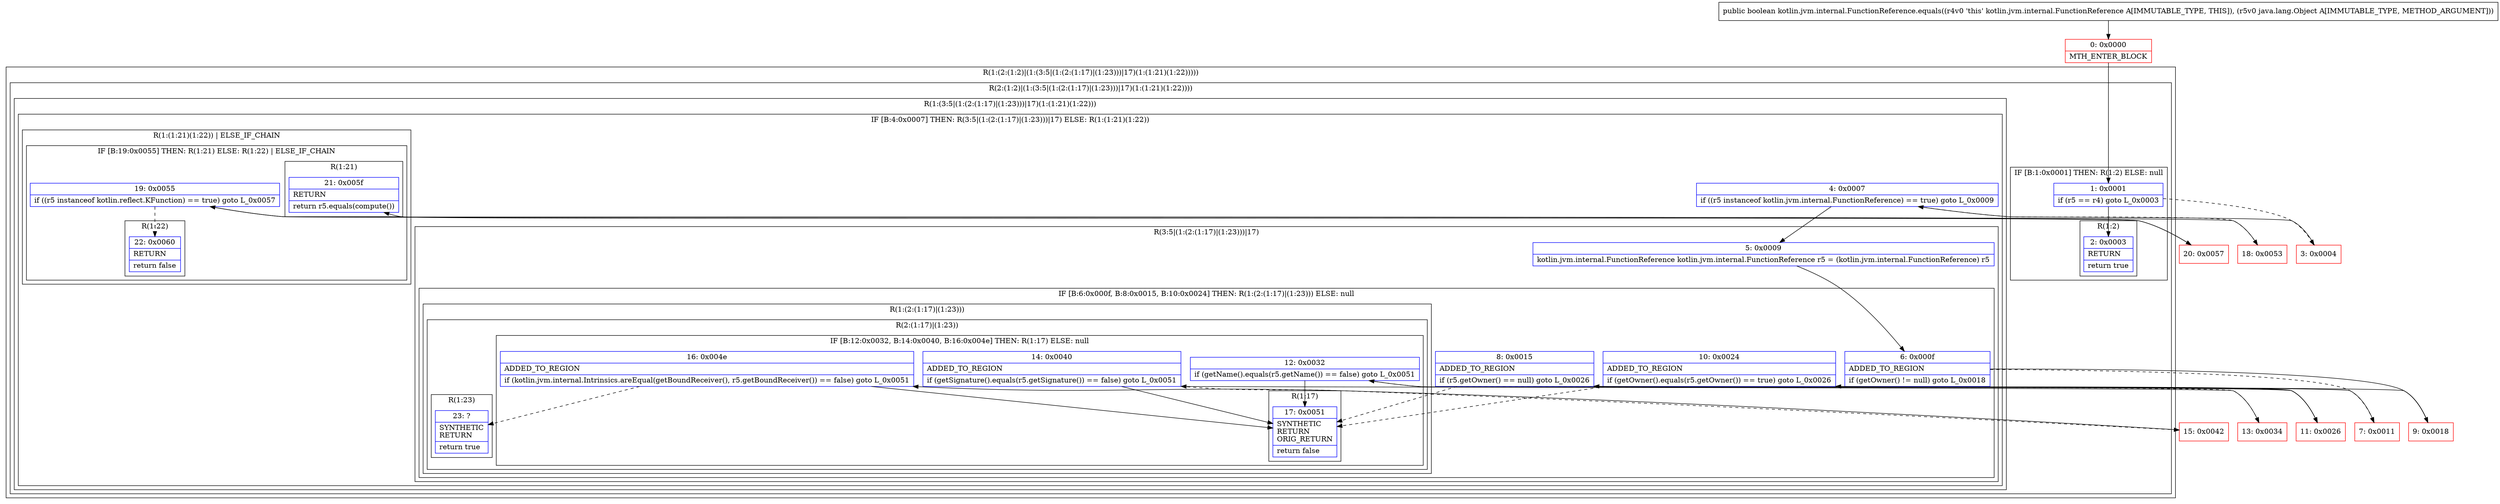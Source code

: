 digraph "CFG forkotlin.jvm.internal.FunctionReference.equals(Ljava\/lang\/Object;)Z" {
subgraph cluster_Region_372720416 {
label = "R(1:(2:(1:2)|(1:(3:5|(1:(2:(1:17)|(1:23)))|17)(1:(1:21)(1:22)))))";
node [shape=record,color=blue];
subgraph cluster_Region_378590121 {
label = "R(2:(1:2)|(1:(3:5|(1:(2:(1:17)|(1:23)))|17)(1:(1:21)(1:22))))";
node [shape=record,color=blue];
subgraph cluster_IfRegion_1632312665 {
label = "IF [B:1:0x0001] THEN: R(1:2) ELSE: null";
node [shape=record,color=blue];
Node_1 [shape=record,label="{1\:\ 0x0001|if (r5 == r4) goto L_0x0003\l}"];
subgraph cluster_Region_1073375682 {
label = "R(1:2)";
node [shape=record,color=blue];
Node_2 [shape=record,label="{2\:\ 0x0003|RETURN\l|return true\l}"];
}
}
subgraph cluster_Region_326632286 {
label = "R(1:(3:5|(1:(2:(1:17)|(1:23)))|17)(1:(1:21)(1:22)))";
node [shape=record,color=blue];
subgraph cluster_IfRegion_65373955 {
label = "IF [B:4:0x0007] THEN: R(3:5|(1:(2:(1:17)|(1:23)))|17) ELSE: R(1:(1:21)(1:22))";
node [shape=record,color=blue];
Node_4 [shape=record,label="{4\:\ 0x0007|if ((r5 instanceof kotlin.jvm.internal.FunctionReference) == true) goto L_0x0009\l}"];
subgraph cluster_Region_1851918035 {
label = "R(3:5|(1:(2:(1:17)|(1:23)))|17)";
node [shape=record,color=blue];
Node_5 [shape=record,label="{5\:\ 0x0009|kotlin.jvm.internal.FunctionReference kotlin.jvm.internal.FunctionReference r5 = (kotlin.jvm.internal.FunctionReference) r5\l}"];
subgraph cluster_IfRegion_1509375732 {
label = "IF [B:6:0x000f, B:8:0x0015, B:10:0x0024] THEN: R(1:(2:(1:17)|(1:23))) ELSE: null";
node [shape=record,color=blue];
Node_6 [shape=record,label="{6\:\ 0x000f|ADDED_TO_REGION\l|if (getOwner() != null) goto L_0x0018\l}"];
Node_8 [shape=record,label="{8\:\ 0x0015|ADDED_TO_REGION\l|if (r5.getOwner() == null) goto L_0x0026\l}"];
Node_10 [shape=record,label="{10\:\ 0x0024|ADDED_TO_REGION\l|if (getOwner().equals(r5.getOwner()) == true) goto L_0x0026\l}"];
subgraph cluster_Region_981332979 {
label = "R(1:(2:(1:17)|(1:23)))";
node [shape=record,color=blue];
subgraph cluster_Region_1445280007 {
label = "R(2:(1:17)|(1:23))";
node [shape=record,color=blue];
subgraph cluster_IfRegion_1377996701 {
label = "IF [B:12:0x0032, B:14:0x0040, B:16:0x004e] THEN: R(1:17) ELSE: null";
node [shape=record,color=blue];
Node_12 [shape=record,label="{12\:\ 0x0032|if (getName().equals(r5.getName()) == false) goto L_0x0051\l}"];
Node_14 [shape=record,label="{14\:\ 0x0040|ADDED_TO_REGION\l|if (getSignature().equals(r5.getSignature()) == false) goto L_0x0051\l}"];
Node_16 [shape=record,label="{16\:\ 0x004e|ADDED_TO_REGION\l|if (kotlin.jvm.internal.Intrinsics.areEqual(getBoundReceiver(), r5.getBoundReceiver()) == false) goto L_0x0051\l}"];
subgraph cluster_Region_85242478 {
label = "R(1:17)";
node [shape=record,color=blue];
Node_17 [shape=record,label="{17\:\ 0x0051|SYNTHETIC\lRETURN\lORIG_RETURN\l|return false\l}"];
}
}
subgraph cluster_Region_719773776 {
label = "R(1:23)";
node [shape=record,color=blue];
Node_23 [shape=record,label="{23\:\ ?|SYNTHETIC\lRETURN\l|return true\l}"];
}
}
}
}
Node_17 [shape=record,label="{17\:\ 0x0051|SYNTHETIC\lRETURN\lORIG_RETURN\l|return false\l}"];
}
subgraph cluster_Region_2144435348 {
label = "R(1:(1:21)(1:22)) | ELSE_IF_CHAIN\l";
node [shape=record,color=blue];
subgraph cluster_IfRegion_12820328 {
label = "IF [B:19:0x0055] THEN: R(1:21) ELSE: R(1:22) | ELSE_IF_CHAIN\l";
node [shape=record,color=blue];
Node_19 [shape=record,label="{19\:\ 0x0055|if ((r5 instanceof kotlin.reflect.KFunction) == true) goto L_0x0057\l}"];
subgraph cluster_Region_543476444 {
label = "R(1:21)";
node [shape=record,color=blue];
Node_21 [shape=record,label="{21\:\ 0x005f|RETURN\l|return r5.equals(compute())\l}"];
}
subgraph cluster_Region_1025333984 {
label = "R(1:22)";
node [shape=record,color=blue];
Node_22 [shape=record,label="{22\:\ 0x0060|RETURN\l|return false\l}"];
}
}
}
}
}
}
}
Node_0 [shape=record,color=red,label="{0\:\ 0x0000|MTH_ENTER_BLOCK\l}"];
Node_3 [shape=record,color=red,label="{3\:\ 0x0004}"];
Node_7 [shape=record,color=red,label="{7\:\ 0x0011}"];
Node_9 [shape=record,color=red,label="{9\:\ 0x0018}"];
Node_11 [shape=record,color=red,label="{11\:\ 0x0026}"];
Node_13 [shape=record,color=red,label="{13\:\ 0x0034}"];
Node_15 [shape=record,color=red,label="{15\:\ 0x0042}"];
Node_18 [shape=record,color=red,label="{18\:\ 0x0053}"];
Node_20 [shape=record,color=red,label="{20\:\ 0x0057}"];
MethodNode[shape=record,label="{public boolean kotlin.jvm.internal.FunctionReference.equals((r4v0 'this' kotlin.jvm.internal.FunctionReference A[IMMUTABLE_TYPE, THIS]), (r5v0 java.lang.Object A[IMMUTABLE_TYPE, METHOD_ARGUMENT])) }"];
MethodNode -> Node_0;
Node_1 -> Node_2;
Node_1 -> Node_3[style=dashed];
Node_4 -> Node_5;
Node_4 -> Node_18[style=dashed];
Node_5 -> Node_6;
Node_6 -> Node_7[style=dashed];
Node_6 -> Node_9;
Node_8 -> Node_17[style=dashed];
Node_8 -> Node_11;
Node_10 -> Node_11;
Node_10 -> Node_17[style=dashed];
Node_12 -> Node_13[style=dashed];
Node_12 -> Node_17;
Node_14 -> Node_15[style=dashed];
Node_14 -> Node_17;
Node_16 -> Node_17;
Node_16 -> Node_23[style=dashed];
Node_19 -> Node_20;
Node_19 -> Node_22[style=dashed];
Node_0 -> Node_1;
Node_3 -> Node_4;
Node_7 -> Node_8;
Node_9 -> Node_10;
Node_11 -> Node_12;
Node_13 -> Node_14;
Node_15 -> Node_16;
Node_18 -> Node_19;
Node_20 -> Node_21;
}


